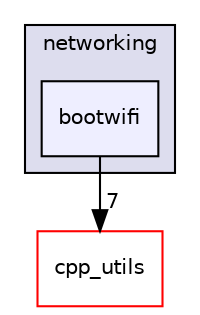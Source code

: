 digraph "esp32-snippets/networking/bootwifi" {
  compound=true
  node [ fontsize="10", fontname="Helvetica"];
  edge [ labelfontsize="10", labelfontname="Helvetica"];
  subgraph clusterdir_e6509e8e306afd21d8371d681599573a {
    graph [ bgcolor="#ddddee", pencolor="black", label="networking" fontname="Helvetica", fontsize="10", URL="dir_e6509e8e306afd21d8371d681599573a.html"]
  dir_f68137c71457af4369863facf8d7efec [shape=box, label="bootwifi", style="filled", fillcolor="#eeeeff", pencolor="black", URL="dir_f68137c71457af4369863facf8d7efec.html"];
  }
  dir_e66062f3a4d2a5b6b6746a6b0f9c85ac [shape=box label="cpp_utils" fillcolor="white" style="filled" color="red" URL="dir_e66062f3a4d2a5b6b6746a6b0f9c85ac.html"];
  dir_f68137c71457af4369863facf8d7efec->dir_e66062f3a4d2a5b6b6746a6b0f9c85ac [headlabel="7", labeldistance=1.5 headhref="dir_000113_000062.html"];
}
